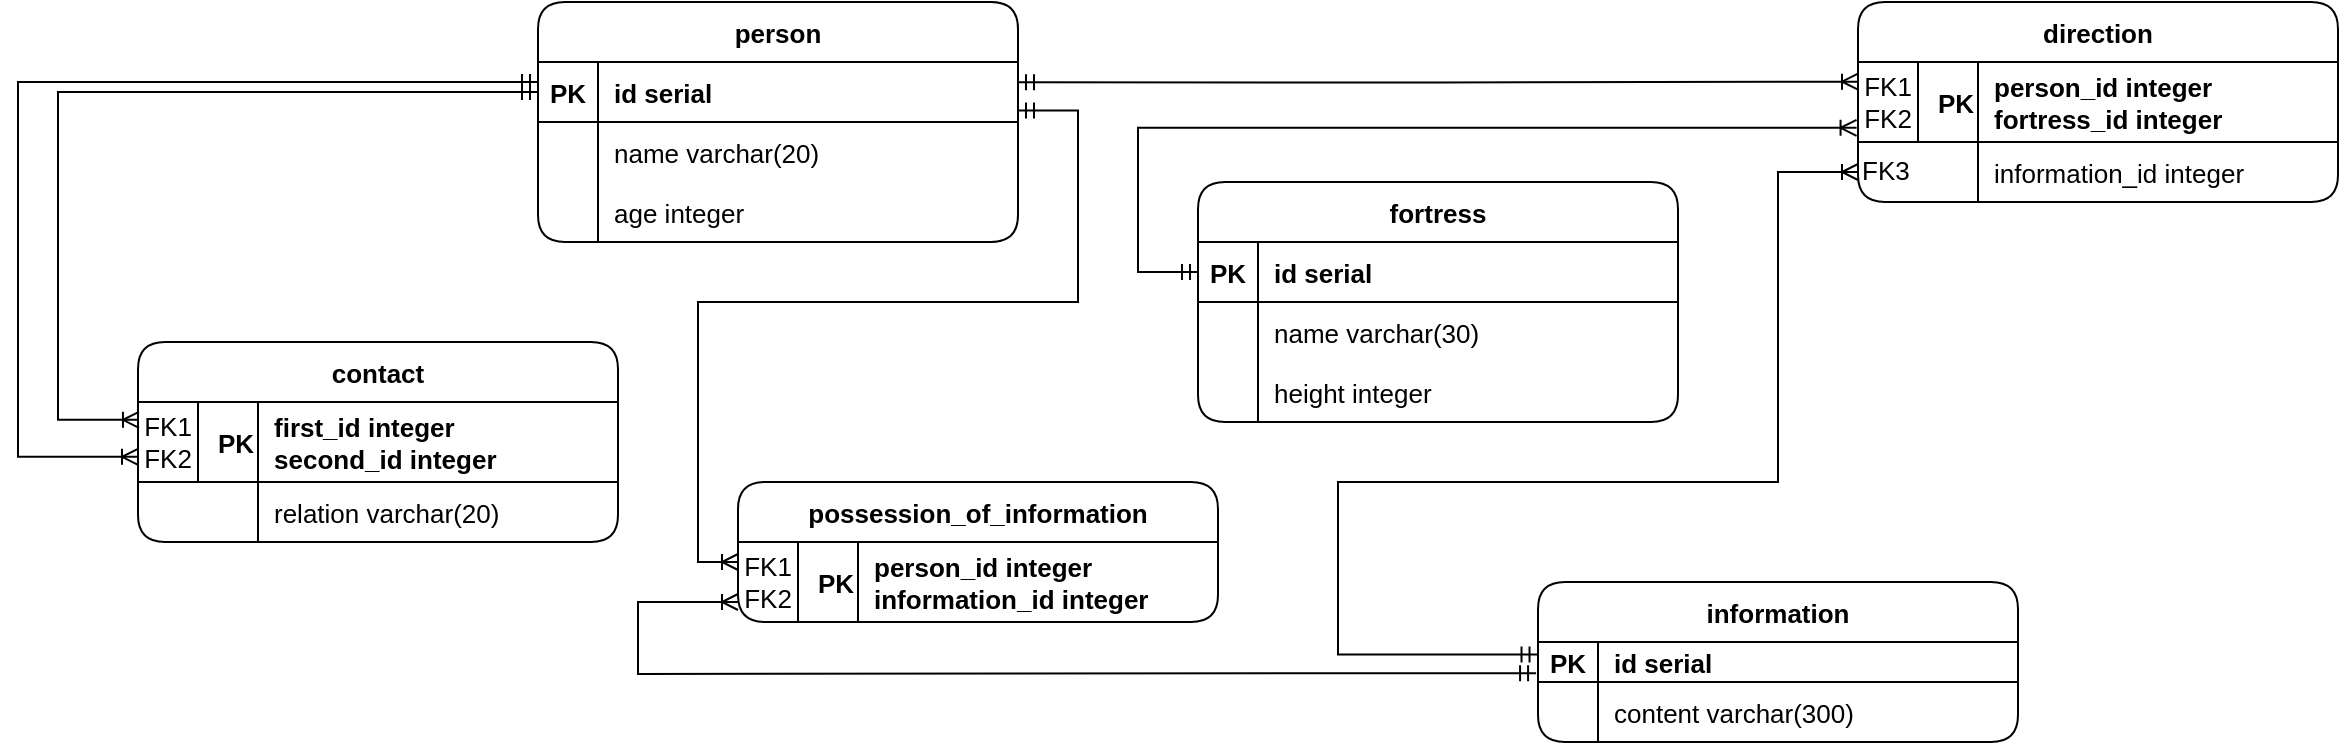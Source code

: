 <mxfile version="20.3.0" type="device"><diagram id="R2lEEEUBdFMjLlhIrx00" name="Page-1"><mxGraphModel dx="1162" dy="631" grid="1" gridSize="10" guides="1" tooltips="1" connect="1" arrows="1" fold="1" page="1" pageScale="1" pageWidth="850" pageHeight="1100" math="0" shadow="0" extFonts="Permanent Marker^https://fonts.googleapis.com/css?family=Permanent+Marker"><root><mxCell id="0"/><mxCell id="1" parent="0"/><mxCell id="FRKSX3_lYegtyFSlos05-81" value="contact" style="shape=table;startSize=30;container=1;collapsible=1;childLayout=tableLayout;fixedRows=1;rowLines=0;fontStyle=1;align=center;resizeLast=1;rounded=1;fontSize=13;" vertex="1" parent="1"><mxGeometry x="90" y="240" width="240" height="100" as="geometry"/></mxCell><mxCell id="FRKSX3_lYegtyFSlos05-83" value="" style="shape=partialRectangle;collapsible=0;dropTarget=0;pointerEvents=0;fillColor=none;points=[[0,0.5],[1,0.5]];portConstraint=eastwest;top=0;left=0;right=0;bottom=1;fontSize=13;strokeColor=default;" vertex="1" parent="FRKSX3_lYegtyFSlos05-81"><mxGeometry y="30" width="240" height="40" as="geometry"/></mxCell><mxCell id="FRKSX3_lYegtyFSlos05-84" value="PK" style="shape=partialRectangle;overflow=hidden;connectable=0;fillColor=none;top=0;left=0;bottom=0;right=0;fontStyle=1;fontSize=13;align=right;" vertex="1" parent="FRKSX3_lYegtyFSlos05-83"><mxGeometry width="60" height="40" as="geometry"><mxRectangle width="60" height="40" as="alternateBounds"/></mxGeometry></mxCell><mxCell id="FRKSX3_lYegtyFSlos05-85" value="first_id integer&#10;second_id integer" style="shape=partialRectangle;overflow=hidden;connectable=0;fillColor=none;top=0;left=0;bottom=0;right=0;align=left;spacingLeft=6;fontStyle=1;fontSize=13;" vertex="1" parent="FRKSX3_lYegtyFSlos05-83"><mxGeometry x="60" width="180" height="40" as="geometry"><mxRectangle width="180" height="40" as="alternateBounds"/></mxGeometry></mxCell><mxCell id="FRKSX3_lYegtyFSlos05-82" value="" style="endArrow=none;html=1;rounded=0;fontFamily=Helvetica;fontSize=13;exitX=0.16;exitY=0;exitDx=0;exitDy=0;exitPerimeter=0;" edge="1" parent="FRKSX3_lYegtyFSlos05-81"><mxGeometry width="50" height="50" relative="1" as="geometry"><mxPoint x="30" y="70" as="sourcePoint"/><mxPoint x="30" y="30" as="targetPoint"/></mxGeometry></mxCell><mxCell id="FRKSX3_lYegtyFSlos05-111" value="" style="shape=tableRow;horizontal=0;startSize=0;swimlaneHead=0;swimlaneBody=0;fillColor=none;collapsible=0;dropTarget=0;points=[[0,0.5],[1,0.5]];portConstraint=eastwest;top=0;left=0;right=0;bottom=0;rounded=1;strokeColor=default;fontFamily=Helvetica;fontSize=13;" vertex="1" parent="FRKSX3_lYegtyFSlos05-81"><mxGeometry y="70" width="240" height="30" as="geometry"/></mxCell><mxCell id="FRKSX3_lYegtyFSlos05-112" value="" style="shape=partialRectangle;connectable=0;fillColor=none;top=0;left=0;bottom=0;right=0;editable=1;overflow=hidden;rounded=1;strokeColor=default;fontFamily=Helvetica;fontSize=13;" vertex="1" parent="FRKSX3_lYegtyFSlos05-111"><mxGeometry width="60" height="30" as="geometry"><mxRectangle width="60" height="30" as="alternateBounds"/></mxGeometry></mxCell><mxCell id="FRKSX3_lYegtyFSlos05-113" value="relation varchar(20)" style="shape=partialRectangle;connectable=0;fillColor=none;top=0;left=0;bottom=0;right=0;align=left;spacingLeft=6;overflow=hidden;rounded=1;strokeColor=default;fontFamily=Helvetica;fontSize=13;" vertex="1" parent="FRKSX3_lYegtyFSlos05-111"><mxGeometry x="60" width="180" height="30" as="geometry"><mxRectangle width="180" height="30" as="alternateBounds"/></mxGeometry></mxCell><mxCell id="C-vyLk0tnHw3VtMMgP7b-2" value="fortress" style="shape=table;startSize=30;container=1;collapsible=1;childLayout=tableLayout;fixedRows=1;rowLines=0;fontStyle=1;align=center;resizeLast=1;rounded=1;fontSize=13;" parent="1" vertex="1"><mxGeometry x="620" y="160" width="240" height="120" as="geometry"/></mxCell><mxCell id="C-vyLk0tnHw3VtMMgP7b-3" value="" style="shape=partialRectangle;collapsible=0;dropTarget=0;pointerEvents=0;fillColor=none;points=[[0,0.5],[1,0.5]];portConstraint=eastwest;top=0;left=0;right=0;bottom=1;fontSize=13;" parent="C-vyLk0tnHw3VtMMgP7b-2" vertex="1"><mxGeometry y="30" width="240" height="30" as="geometry"/></mxCell><mxCell id="C-vyLk0tnHw3VtMMgP7b-4" value="PK" style="shape=partialRectangle;overflow=hidden;connectable=0;fillColor=none;top=0;left=0;bottom=0;right=0;fontStyle=1;fontSize=13;" parent="C-vyLk0tnHw3VtMMgP7b-3" vertex="1"><mxGeometry width="30" height="30" as="geometry"><mxRectangle width="30" height="30" as="alternateBounds"/></mxGeometry></mxCell><mxCell id="C-vyLk0tnHw3VtMMgP7b-5" value="id serial" style="shape=partialRectangle;overflow=hidden;connectable=0;fillColor=none;top=0;left=0;bottom=0;right=0;align=left;spacingLeft=6;fontStyle=1;fontSize=13;" parent="C-vyLk0tnHw3VtMMgP7b-3" vertex="1"><mxGeometry x="30" width="210" height="30" as="geometry"><mxRectangle width="210" height="30" as="alternateBounds"/></mxGeometry></mxCell><mxCell id="C-vyLk0tnHw3VtMMgP7b-6" value="" style="shape=partialRectangle;collapsible=0;dropTarget=0;pointerEvents=0;fillColor=none;points=[[0,0.5],[1,0.5]];portConstraint=eastwest;top=0;left=0;right=0;bottom=0;fontSize=13;" parent="C-vyLk0tnHw3VtMMgP7b-2" vertex="1"><mxGeometry y="60" width="240" height="30" as="geometry"/></mxCell><mxCell id="C-vyLk0tnHw3VtMMgP7b-7" value="" style="shape=partialRectangle;overflow=hidden;connectable=0;fillColor=none;top=0;left=0;bottom=0;right=0;fontSize=13;" parent="C-vyLk0tnHw3VtMMgP7b-6" vertex="1"><mxGeometry width="30" height="30" as="geometry"><mxRectangle width="30" height="30" as="alternateBounds"/></mxGeometry></mxCell><mxCell id="C-vyLk0tnHw3VtMMgP7b-8" value="name varchar(30)" style="shape=partialRectangle;overflow=hidden;connectable=0;fillColor=none;top=0;left=0;bottom=0;right=0;align=left;spacingLeft=6;fontSize=13;" parent="C-vyLk0tnHw3VtMMgP7b-6" vertex="1"><mxGeometry x="30" width="210" height="30" as="geometry"><mxRectangle width="210" height="30" as="alternateBounds"/></mxGeometry></mxCell><mxCell id="C-vyLk0tnHw3VtMMgP7b-9" value="" style="shape=partialRectangle;collapsible=0;dropTarget=0;pointerEvents=0;fillColor=none;points=[[0,0.5],[1,0.5]];portConstraint=eastwest;top=0;left=0;right=0;bottom=0;fontSize=13;" parent="C-vyLk0tnHw3VtMMgP7b-2" vertex="1"><mxGeometry y="90" width="240" height="30" as="geometry"/></mxCell><mxCell id="C-vyLk0tnHw3VtMMgP7b-10" value="" style="shape=partialRectangle;overflow=hidden;connectable=0;fillColor=none;top=0;left=0;bottom=0;right=0;fontSize=13;" parent="C-vyLk0tnHw3VtMMgP7b-9" vertex="1"><mxGeometry width="30" height="30" as="geometry"><mxRectangle width="30" height="30" as="alternateBounds"/></mxGeometry></mxCell><mxCell id="C-vyLk0tnHw3VtMMgP7b-11" value="height integer" style="shape=partialRectangle;overflow=hidden;connectable=0;fillColor=none;top=0;left=0;bottom=0;right=0;align=left;spacingLeft=6;fontSize=13;" parent="C-vyLk0tnHw3VtMMgP7b-9" vertex="1"><mxGeometry x="30" width="210" height="30" as="geometry"><mxRectangle width="210" height="30" as="alternateBounds"/></mxGeometry></mxCell><mxCell id="C-vyLk0tnHw3VtMMgP7b-13" value="information" style="shape=table;startSize=30;container=1;collapsible=1;childLayout=tableLayout;fixedRows=1;rowLines=0;fontStyle=1;align=center;resizeLast=1;rounded=1;fontSize=13;" parent="1" vertex="1"><mxGeometry x="790" y="360" width="240" height="80" as="geometry"/></mxCell><mxCell id="C-vyLk0tnHw3VtMMgP7b-14" value="" style="shape=partialRectangle;collapsible=0;dropTarget=0;pointerEvents=0;fillColor=none;points=[[0,0.5],[1,0.5]];portConstraint=eastwest;top=0;left=0;right=0;bottom=1;fontSize=13;" parent="C-vyLk0tnHw3VtMMgP7b-13" vertex="1"><mxGeometry y="30" width="240" height="20" as="geometry"/></mxCell><mxCell id="C-vyLk0tnHw3VtMMgP7b-15" value="PK" style="shape=partialRectangle;overflow=hidden;connectable=0;fillColor=none;top=0;left=0;bottom=0;right=0;fontStyle=1;fontSize=13;" parent="C-vyLk0tnHw3VtMMgP7b-14" vertex="1"><mxGeometry width="30" height="20" as="geometry"><mxRectangle width="30" height="20" as="alternateBounds"/></mxGeometry></mxCell><mxCell id="C-vyLk0tnHw3VtMMgP7b-16" value="id serial" style="shape=partialRectangle;overflow=hidden;connectable=0;fillColor=none;top=0;left=0;bottom=0;right=0;align=left;spacingLeft=6;fontStyle=1;fontSize=13;" parent="C-vyLk0tnHw3VtMMgP7b-14" vertex="1"><mxGeometry x="30" width="210" height="20" as="geometry"><mxRectangle width="210" height="20" as="alternateBounds"/></mxGeometry></mxCell><mxCell id="C-vyLk0tnHw3VtMMgP7b-17" value="" style="shape=partialRectangle;collapsible=0;dropTarget=0;pointerEvents=0;fillColor=none;points=[[0,0.5],[1,0.5]];portConstraint=eastwest;top=0;left=0;right=0;bottom=0;fontSize=13;" parent="C-vyLk0tnHw3VtMMgP7b-13" vertex="1"><mxGeometry y="50" width="240" height="30" as="geometry"/></mxCell><mxCell id="C-vyLk0tnHw3VtMMgP7b-18" value="" style="shape=partialRectangle;overflow=hidden;connectable=0;fillColor=none;top=0;left=0;bottom=0;right=0;fontSize=13;" parent="C-vyLk0tnHw3VtMMgP7b-17" vertex="1"><mxGeometry width="30" height="30" as="geometry"><mxRectangle width="30" height="30" as="alternateBounds"/></mxGeometry></mxCell><mxCell id="C-vyLk0tnHw3VtMMgP7b-19" value="content varchar(300)" style="shape=partialRectangle;overflow=hidden;connectable=0;fillColor=none;top=0;left=0;bottom=0;right=0;align=left;spacingLeft=6;fontSize=13;" parent="C-vyLk0tnHw3VtMMgP7b-17" vertex="1"><mxGeometry x="30" width="210" height="30" as="geometry"><mxRectangle width="210" height="30" as="alternateBounds"/></mxGeometry></mxCell><mxCell id="FRKSX3_lYegtyFSlos05-17" value="person" style="shape=table;startSize=30;container=1;collapsible=1;childLayout=tableLayout;fixedRows=1;rowLines=0;fontStyle=1;align=center;resizeLast=1;rounded=1;fontSize=13;" vertex="1" parent="1"><mxGeometry x="290" y="70" width="240" height="120" as="geometry"/></mxCell><mxCell id="FRKSX3_lYegtyFSlos05-18" value="" style="shape=partialRectangle;collapsible=0;dropTarget=0;pointerEvents=0;fillColor=none;points=[[0,0.5],[1,0.5]];portConstraint=eastwest;top=0;left=0;right=0;bottom=1;fontSize=13;" vertex="1" parent="FRKSX3_lYegtyFSlos05-17"><mxGeometry y="30" width="240" height="30" as="geometry"/></mxCell><mxCell id="FRKSX3_lYegtyFSlos05-19" value="PK" style="shape=partialRectangle;overflow=hidden;connectable=0;fillColor=none;top=0;left=0;bottom=0;right=0;fontStyle=1;fontSize=13;" vertex="1" parent="FRKSX3_lYegtyFSlos05-18"><mxGeometry width="30" height="30" as="geometry"><mxRectangle width="30" height="30" as="alternateBounds"/></mxGeometry></mxCell><mxCell id="FRKSX3_lYegtyFSlos05-20" value="id serial" style="shape=partialRectangle;overflow=hidden;connectable=0;fillColor=none;top=0;left=0;bottom=0;right=0;align=left;spacingLeft=6;fontStyle=1;fontSize=13;" vertex="1" parent="FRKSX3_lYegtyFSlos05-18"><mxGeometry x="30" width="210" height="30" as="geometry"><mxRectangle width="210" height="30" as="alternateBounds"/></mxGeometry></mxCell><mxCell id="FRKSX3_lYegtyFSlos05-21" value="" style="shape=partialRectangle;collapsible=0;dropTarget=0;pointerEvents=0;fillColor=none;points=[[0,0.5],[1,0.5]];portConstraint=eastwest;top=0;left=0;right=0;bottom=0;fontSize=13;" vertex="1" parent="FRKSX3_lYegtyFSlos05-17"><mxGeometry y="60" width="240" height="30" as="geometry"/></mxCell><mxCell id="FRKSX3_lYegtyFSlos05-22" value="" style="shape=partialRectangle;overflow=hidden;connectable=0;fillColor=none;top=0;left=0;bottom=0;right=0;fontSize=13;" vertex="1" parent="FRKSX3_lYegtyFSlos05-21"><mxGeometry width="30" height="30" as="geometry"><mxRectangle width="30" height="30" as="alternateBounds"/></mxGeometry></mxCell><mxCell id="FRKSX3_lYegtyFSlos05-23" value="name varchar(20)" style="shape=partialRectangle;overflow=hidden;connectable=0;fillColor=none;top=0;left=0;bottom=0;right=0;align=left;spacingLeft=6;fontSize=13;" vertex="1" parent="FRKSX3_lYegtyFSlos05-21"><mxGeometry x="30" width="210" height="30" as="geometry"><mxRectangle width="210" height="30" as="alternateBounds"/></mxGeometry></mxCell><mxCell id="FRKSX3_lYegtyFSlos05-24" value="" style="shape=partialRectangle;collapsible=0;dropTarget=0;pointerEvents=0;fillColor=none;points=[[0,0.5],[1,0.5]];portConstraint=eastwest;top=0;left=0;right=0;bottom=0;fontSize=13;" vertex="1" parent="FRKSX3_lYegtyFSlos05-17"><mxGeometry y="90" width="240" height="30" as="geometry"/></mxCell><mxCell id="FRKSX3_lYegtyFSlos05-25" value="" style="shape=partialRectangle;overflow=hidden;connectable=0;fillColor=none;top=0;left=0;bottom=0;right=0;fontSize=13;" vertex="1" parent="FRKSX3_lYegtyFSlos05-24"><mxGeometry width="30" height="30" as="geometry"><mxRectangle width="30" height="30" as="alternateBounds"/></mxGeometry></mxCell><mxCell id="FRKSX3_lYegtyFSlos05-26" value="age integer" style="shape=partialRectangle;overflow=hidden;connectable=0;fillColor=none;top=0;left=0;bottom=0;right=0;align=left;spacingLeft=6;fontSize=13;" vertex="1" parent="FRKSX3_lYegtyFSlos05-24"><mxGeometry x="30" width="210" height="30" as="geometry"><mxRectangle width="210" height="30" as="alternateBounds"/></mxGeometry></mxCell><mxCell id="FRKSX3_lYegtyFSlos05-89" value="possession_of_information" style="shape=table;startSize=30;container=1;collapsible=1;childLayout=tableLayout;fixedRows=1;rowLines=0;fontStyle=1;align=center;resizeLast=1;rounded=1;fontSize=13;" vertex="1" parent="1"><mxGeometry x="390" y="310" width="240" height="70" as="geometry"/></mxCell><mxCell id="FRKSX3_lYegtyFSlos05-90" value="" style="endArrow=none;html=1;rounded=0;fontFamily=Helvetica;fontSize=13;exitX=0.16;exitY=0;exitDx=0;exitDy=0;exitPerimeter=0;" edge="1" parent="FRKSX3_lYegtyFSlos05-89"><mxGeometry width="50" height="50" relative="1" as="geometry"><mxPoint x="30" y="70" as="sourcePoint"/><mxPoint x="30" y="30" as="targetPoint"/></mxGeometry></mxCell><mxCell id="FRKSX3_lYegtyFSlos05-91" value="" style="shape=partialRectangle;collapsible=0;dropTarget=0;pointerEvents=0;fillColor=none;points=[[0,0.5],[1,0.5]];portConstraint=eastwest;top=0;left=0;right=0;bottom=1;fontSize=13;dashed=1;dashPattern=1 4;strokeColor=none;" vertex="1" parent="FRKSX3_lYegtyFSlos05-89"><mxGeometry y="30" width="240" height="40" as="geometry"/></mxCell><mxCell id="FRKSX3_lYegtyFSlos05-92" value="PK" style="shape=partialRectangle;overflow=hidden;connectable=0;fillColor=none;top=0;left=0;bottom=0;right=0;fontStyle=1;fontSize=13;align=right;" vertex="1" parent="FRKSX3_lYegtyFSlos05-91"><mxGeometry width="60" height="40" as="geometry"><mxRectangle width="60" height="40" as="alternateBounds"/></mxGeometry></mxCell><mxCell id="FRKSX3_lYegtyFSlos05-93" value="person_id integer&#10;information_id integer" style="shape=partialRectangle;overflow=hidden;connectable=0;fillColor=none;top=0;left=0;bottom=0;right=0;align=left;spacingLeft=6;fontStyle=1;fontSize=13;" vertex="1" parent="FRKSX3_lYegtyFSlos05-91"><mxGeometry x="60" width="180" height="40" as="geometry"><mxRectangle width="180" height="40" as="alternateBounds"/></mxGeometry></mxCell><mxCell id="FRKSX3_lYegtyFSlos05-95" value="FK1&lt;br&gt;FK2" style="text;html=1;strokeColor=none;fillColor=none;align=center;verticalAlign=middle;whiteSpace=wrap;rounded=0;fontFamily=Helvetica;fontSize=13;" vertex="1" parent="1"><mxGeometry x="390" y="340" width="30" height="40" as="geometry"/></mxCell><mxCell id="FRKSX3_lYegtyFSlos05-98" value="" style="edgeStyle=elbowEdgeStyle;fontSize=12;html=1;endArrow=ERoneToMany;startArrow=ERmandOne;rounded=0;fontFamily=Helvetica;entryX=0.002;entryY=0.223;entryDx=0;entryDy=0;exitX=0;exitY=0.5;exitDx=0;exitDy=0;entryPerimeter=0;" edge="1" parent="1" source="FRKSX3_lYegtyFSlos05-18" target="FRKSX3_lYegtyFSlos05-83"><mxGeometry width="100" height="100" relative="1" as="geometry"><mxPoint x="210" y="150" as="sourcePoint"/><mxPoint x="80" y="290" as="targetPoint"/><Array as="points"><mxPoint x="50" y="200"/><mxPoint x="70" y="200"/></Array></mxGeometry></mxCell><mxCell id="FRKSX3_lYegtyFSlos05-99" value="" style="edgeStyle=elbowEdgeStyle;fontSize=12;html=1;endArrow=ERoneToMany;startArrow=ERmandOne;rounded=0;fontFamily=Helvetica;entryX=0;entryY=0.685;entryDx=0;entryDy=0;endSize=6;entryPerimeter=0;" edge="1" parent="1" target="FRKSX3_lYegtyFSlos05-83"><mxGeometry width="100" height="100" relative="1" as="geometry"><mxPoint x="290" y="110" as="sourcePoint"/><mxPoint x="60" y="310" as="targetPoint"/><Array as="points"><mxPoint x="30" y="200"/><mxPoint x="70" y="200"/><mxPoint x="80" y="210"/></Array></mxGeometry></mxCell><mxCell id="FRKSX3_lYegtyFSlos05-101" value="" style="edgeStyle=orthogonalEdgeStyle;fontSize=12;html=1;endArrow=ERoneToMany;startArrow=ERmandOne;rounded=0;fontFamily=Helvetica;entryX=0;entryY=0.25;entryDx=0;entryDy=0;endSize=6;exitX=1;exitY=0.809;exitDx=0;exitDy=0;exitPerimeter=0;" edge="1" parent="1" source="FRKSX3_lYegtyFSlos05-18" target="FRKSX3_lYegtyFSlos05-95"><mxGeometry width="100" height="100" relative="1" as="geometry"><mxPoint x="620" y="130" as="sourcePoint"/><mxPoint x="230" y="562.4" as="targetPoint"/><Array as="points"><mxPoint x="560" y="124"/><mxPoint x="560" y="220"/><mxPoint x="370" y="220"/><mxPoint x="370" y="350"/></Array></mxGeometry></mxCell><mxCell id="FRKSX3_lYegtyFSlos05-102" value="" style="edgeStyle=orthogonalEdgeStyle;fontSize=12;html=1;endArrow=ERoneToMany;startArrow=ERmandOne;rounded=0;fontFamily=Helvetica;endSize=6;entryX=0;entryY=0.75;entryDx=0;entryDy=0;exitX=-0.004;exitY=0.779;exitDx=0;exitDy=0;exitPerimeter=0;" edge="1" parent="1" source="C-vyLk0tnHw3VtMMgP7b-14" target="FRKSX3_lYegtyFSlos05-95"><mxGeometry width="100" height="100" relative="1" as="geometry"><mxPoint x="380" y="390" as="sourcePoint"/><mxPoint x="400" y="300" as="targetPoint"/><Array as="points"><mxPoint x="690" y="406"/><mxPoint x="340" y="406"/><mxPoint x="340" y="370"/></Array></mxGeometry></mxCell><mxCell id="FRKSX3_lYegtyFSlos05-103" value="" style="edgeStyle=orthogonalEdgeStyle;fontSize=12;html=1;endArrow=ERoneToMany;startArrow=ERmandOne;rounded=0;fontFamily=Helvetica;endSize=6;exitX=1;exitY=0.339;exitDx=0;exitDy=0;exitPerimeter=0;entryX=0;entryY=0.246;entryDx=0;entryDy=0;entryPerimeter=0;" edge="1" parent="1" source="FRKSX3_lYegtyFSlos05-18" target="FRKSX3_lYegtyFSlos05-118"><mxGeometry width="100" height="100" relative="1" as="geometry"><mxPoint x="570" y="110" as="sourcePoint"/><mxPoint x="900" y="110" as="targetPoint"/><Array as="points"/></mxGeometry></mxCell><mxCell id="FRKSX3_lYegtyFSlos05-104" value="" style="edgeStyle=orthogonalEdgeStyle;fontSize=12;html=1;endArrow=ERoneToMany;startArrow=ERmandOne;rounded=0;fontFamily=Helvetica;exitX=0;exitY=0.5;exitDx=0;exitDy=0;endSize=6;entryX=-0.003;entryY=0.823;entryDx=0;entryDy=0;entryPerimeter=0;" edge="1" parent="1" source="C-vyLk0tnHw3VtMMgP7b-3" target="FRKSX3_lYegtyFSlos05-118"><mxGeometry width="100" height="100" relative="1" as="geometry"><mxPoint x="550" y="135" as="sourcePoint"/><mxPoint x="940" y="140" as="targetPoint"/><Array as="points"><mxPoint x="590" y="205"/><mxPoint x="590" y="133"/></Array></mxGeometry></mxCell><mxCell id="FRKSX3_lYegtyFSlos05-107" value="" style="edgeStyle=orthogonalEdgeStyle;fontSize=12;html=1;endArrow=ERoneToMany;startArrow=ERmandOne;rounded=0;fontFamily=Helvetica;endSize=6;entryX=0;entryY=0.5;entryDx=0;entryDy=0;exitX=-0.001;exitY=0.31;exitDx=0;exitDy=0;exitPerimeter=0;" edge="1" parent="1" source="C-vyLk0tnHw3VtMMgP7b-14" target="FRKSX3_lYegtyFSlos05-122"><mxGeometry width="100" height="100" relative="1" as="geometry"><mxPoint x="390" y="380" as="sourcePoint"/><mxPoint x="690" y="132.5" as="targetPoint"/><Array as="points"><mxPoint x="690" y="396"/><mxPoint x="690" y="310"/><mxPoint x="910" y="310"/><mxPoint x="910" y="155"/></Array></mxGeometry></mxCell><mxCell id="FRKSX3_lYegtyFSlos05-109" value="" style="endArrow=none;html=1;rounded=0;fontFamily=Helvetica;fontSize=13;exitX=0.16;exitY=0;exitDx=0;exitDy=0;exitPerimeter=0;" edge="1" parent="1"><mxGeometry width="50" height="50" relative="1" as="geometry"><mxPoint x="150" y="340" as="sourcePoint"/><mxPoint x="150" y="310" as="targetPoint"/></mxGeometry></mxCell><mxCell id="FRKSX3_lYegtyFSlos05-117" value="direction" style="shape=table;startSize=30;container=1;collapsible=1;childLayout=tableLayout;fixedRows=1;rowLines=0;fontStyle=1;align=center;resizeLast=1;rounded=1;fontSize=13;" vertex="1" parent="1"><mxGeometry x="950" y="70" width="240" height="100" as="geometry"/></mxCell><mxCell id="FRKSX3_lYegtyFSlos05-118" value="" style="shape=partialRectangle;collapsible=0;dropTarget=0;pointerEvents=0;fillColor=none;points=[[0,0.5],[1,0.5]];portConstraint=eastwest;top=0;left=0;right=0;bottom=1;fontSize=13;strokeColor=default;" vertex="1" parent="FRKSX3_lYegtyFSlos05-117"><mxGeometry y="30" width="240" height="40" as="geometry"/></mxCell><mxCell id="FRKSX3_lYegtyFSlos05-119" value="PK" style="shape=partialRectangle;overflow=hidden;connectable=0;fillColor=none;top=0;left=0;bottom=0;right=0;fontStyle=1;fontSize=13;align=right;" vertex="1" parent="FRKSX3_lYegtyFSlos05-118"><mxGeometry width="60" height="40" as="geometry"><mxRectangle width="60" height="40" as="alternateBounds"/></mxGeometry></mxCell><mxCell id="FRKSX3_lYegtyFSlos05-120" value="person_id integer&#10;fortress_id integer" style="shape=partialRectangle;overflow=hidden;connectable=0;fillColor=none;top=0;left=0;bottom=0;right=0;align=left;spacingLeft=6;fontStyle=1;fontSize=13;" vertex="1" parent="FRKSX3_lYegtyFSlos05-118"><mxGeometry x="60" width="180" height="40" as="geometry"><mxRectangle width="180" height="40" as="alternateBounds"/></mxGeometry></mxCell><mxCell id="FRKSX3_lYegtyFSlos05-121" value="" style="endArrow=none;html=1;rounded=0;fontFamily=Helvetica;fontSize=13;exitX=0.16;exitY=0;exitDx=0;exitDy=0;exitPerimeter=0;" edge="1" parent="FRKSX3_lYegtyFSlos05-117"><mxGeometry width="50" height="50" relative="1" as="geometry"><mxPoint x="30" y="70" as="sourcePoint"/><mxPoint x="30" y="30" as="targetPoint"/></mxGeometry></mxCell><mxCell id="FRKSX3_lYegtyFSlos05-122" value="" style="shape=tableRow;horizontal=0;startSize=0;swimlaneHead=0;swimlaneBody=0;fillColor=none;collapsible=0;dropTarget=0;points=[[0,0.5],[1,0.5]];portConstraint=eastwest;top=0;left=0;right=0;bottom=0;rounded=1;strokeColor=default;fontFamily=Helvetica;fontSize=13;" vertex="1" parent="FRKSX3_lYegtyFSlos05-117"><mxGeometry y="70" width="240" height="30" as="geometry"/></mxCell><mxCell id="FRKSX3_lYegtyFSlos05-123" value="" style="shape=partialRectangle;connectable=0;fillColor=none;top=0;left=0;bottom=0;right=0;editable=1;overflow=hidden;rounded=1;strokeColor=default;fontFamily=Helvetica;fontSize=13;" vertex="1" parent="FRKSX3_lYegtyFSlos05-122"><mxGeometry width="60" height="30" as="geometry"><mxRectangle width="60" height="30" as="alternateBounds"/></mxGeometry></mxCell><mxCell id="FRKSX3_lYegtyFSlos05-124" value="information_id integer" style="shape=partialRectangle;connectable=0;fillColor=none;top=0;left=0;bottom=0;right=0;align=left;spacingLeft=6;overflow=hidden;rounded=1;strokeColor=default;fontFamily=Helvetica;fontSize=13;" vertex="1" parent="FRKSX3_lYegtyFSlos05-122"><mxGeometry x="60" width="180" height="30" as="geometry"><mxRectangle width="180" height="30" as="alternateBounds"/></mxGeometry></mxCell><mxCell id="FRKSX3_lYegtyFSlos05-51" value="FK1&lt;br&gt;FK2" style="text;html=1;strokeColor=none;fillColor=none;align=center;verticalAlign=middle;whiteSpace=wrap;rounded=0;fontFamily=Helvetica;fontSize=13;" vertex="1" parent="1"><mxGeometry x="90" y="270" width="30" height="40" as="geometry"/></mxCell><mxCell id="FRKSX3_lYegtyFSlos05-128" value="FK1&lt;br&gt;FK2" style="text;html=1;strokeColor=none;fillColor=none;align=center;verticalAlign=middle;whiteSpace=wrap;rounded=0;fontFamily=Helvetica;fontSize=13;" vertex="1" parent="1"><mxGeometry x="950" y="100" width="30" height="40" as="geometry"/></mxCell><mxCell id="FRKSX3_lYegtyFSlos05-131" value="&lt;div style=&quot;text-align: center;&quot;&gt;&lt;span style=&quot;background-color: initial;&quot;&gt;FK3&lt;/span&gt;&lt;/div&gt;" style="text;whiteSpace=wrap;html=1;fontSize=13;fontFamily=Helvetica;" vertex="1" parent="1"><mxGeometry x="950" y="140" width="30" height="30" as="geometry"/></mxCell></root></mxGraphModel></diagram></mxfile>